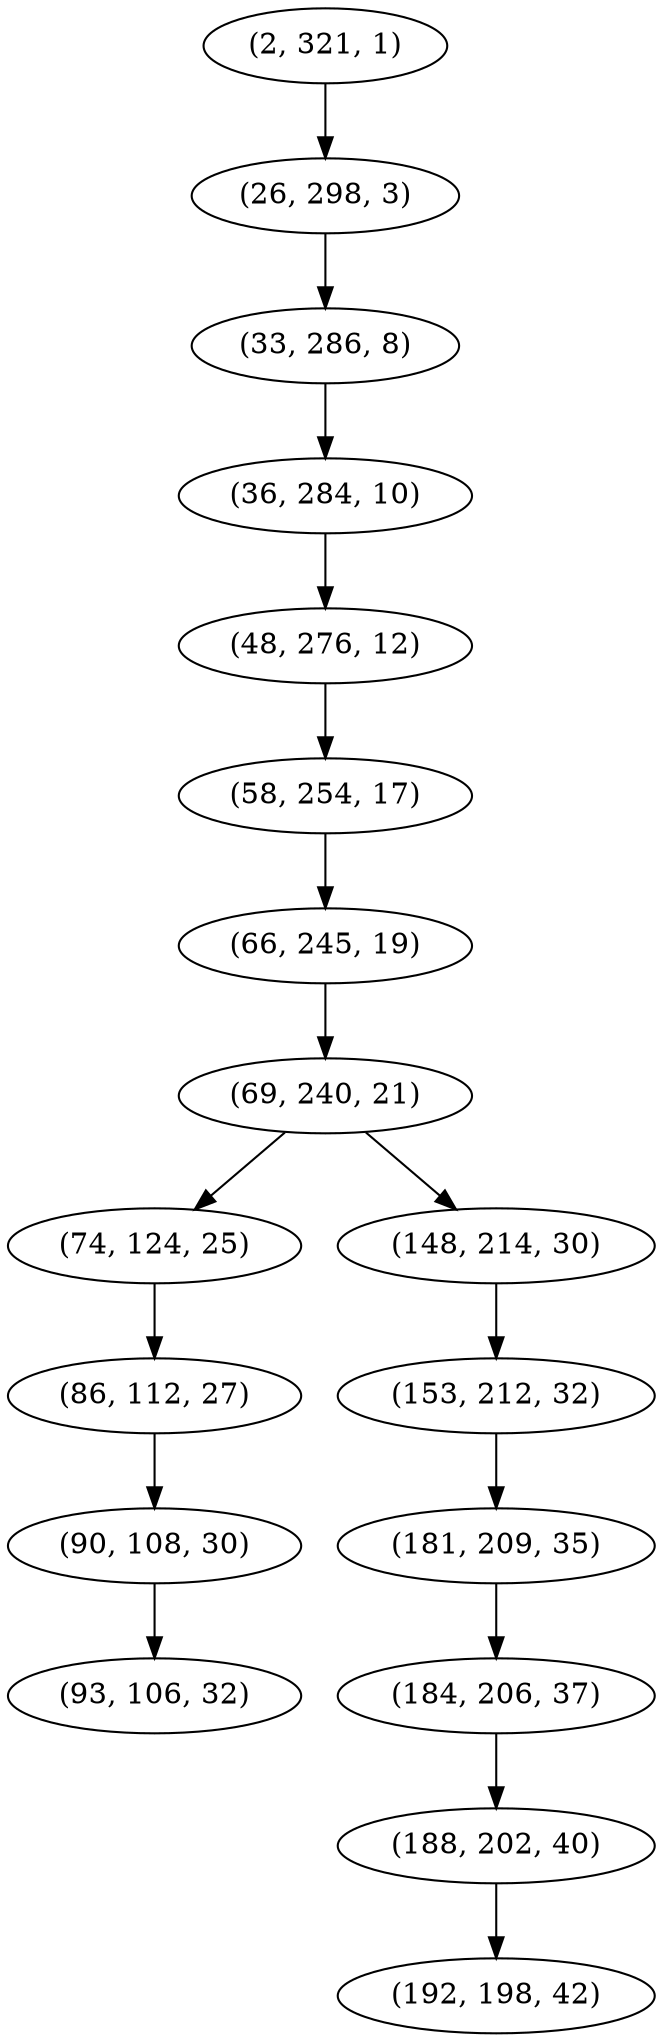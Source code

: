 digraph tree {
    "(2, 321, 1)";
    "(26, 298, 3)";
    "(33, 286, 8)";
    "(36, 284, 10)";
    "(48, 276, 12)";
    "(58, 254, 17)";
    "(66, 245, 19)";
    "(69, 240, 21)";
    "(74, 124, 25)";
    "(86, 112, 27)";
    "(90, 108, 30)";
    "(93, 106, 32)";
    "(148, 214, 30)";
    "(153, 212, 32)";
    "(181, 209, 35)";
    "(184, 206, 37)";
    "(188, 202, 40)";
    "(192, 198, 42)";
    "(2, 321, 1)" -> "(26, 298, 3)";
    "(26, 298, 3)" -> "(33, 286, 8)";
    "(33, 286, 8)" -> "(36, 284, 10)";
    "(36, 284, 10)" -> "(48, 276, 12)";
    "(48, 276, 12)" -> "(58, 254, 17)";
    "(58, 254, 17)" -> "(66, 245, 19)";
    "(66, 245, 19)" -> "(69, 240, 21)";
    "(69, 240, 21)" -> "(74, 124, 25)";
    "(69, 240, 21)" -> "(148, 214, 30)";
    "(74, 124, 25)" -> "(86, 112, 27)";
    "(86, 112, 27)" -> "(90, 108, 30)";
    "(90, 108, 30)" -> "(93, 106, 32)";
    "(148, 214, 30)" -> "(153, 212, 32)";
    "(153, 212, 32)" -> "(181, 209, 35)";
    "(181, 209, 35)" -> "(184, 206, 37)";
    "(184, 206, 37)" -> "(188, 202, 40)";
    "(188, 202, 40)" -> "(192, 198, 42)";
}
